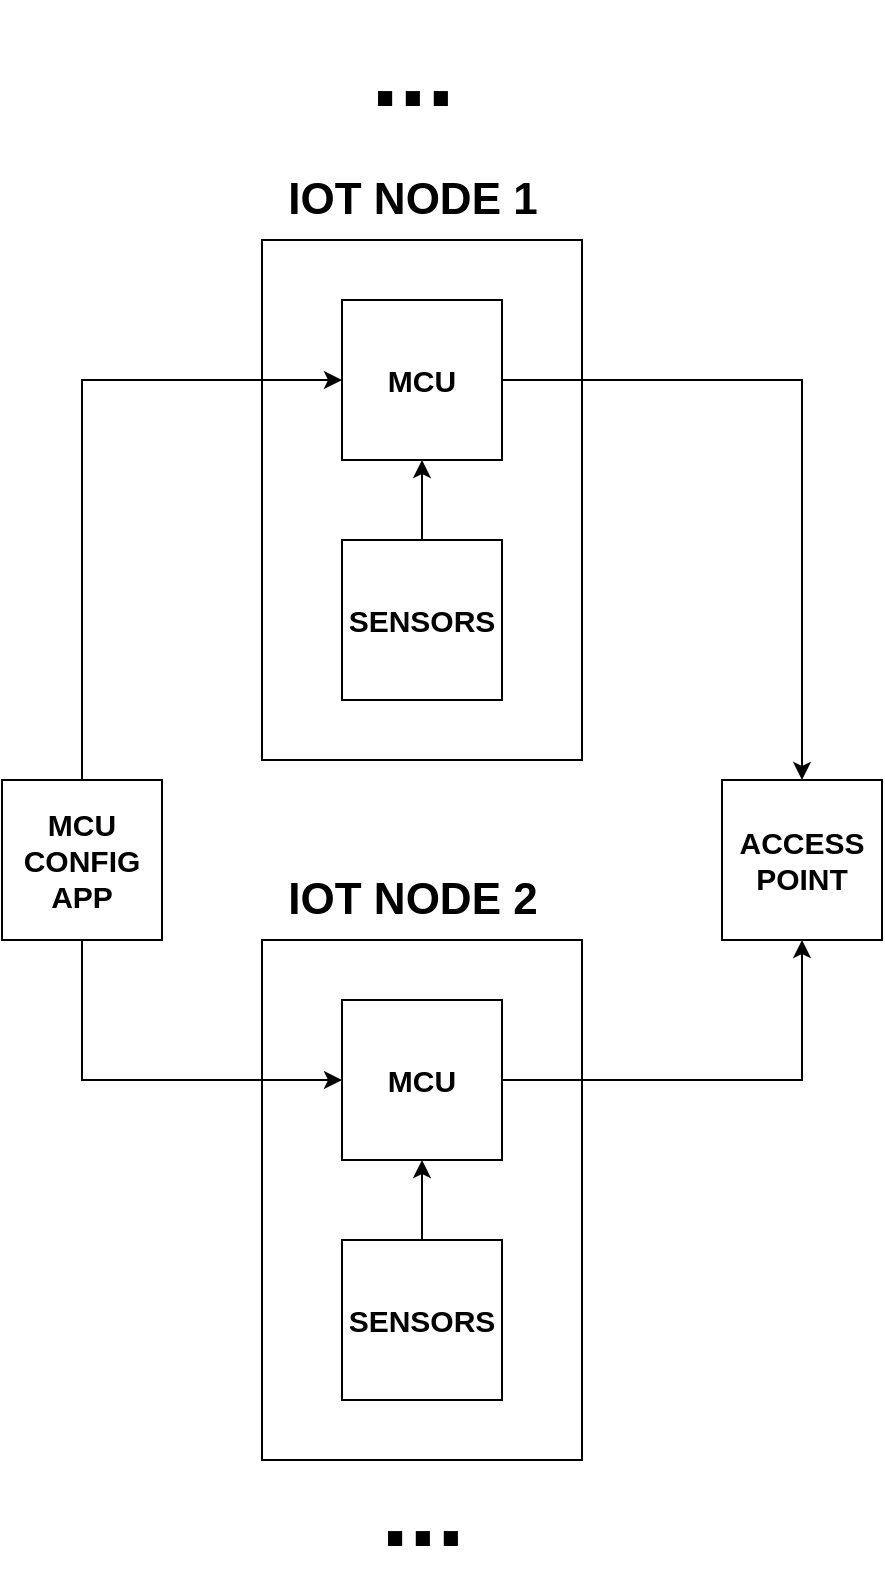 <mxfile version="21.5.0" type="device">
  <diagram name="Página-1" id="hPsSL6qZW7xpYR3QuTbb">
    <mxGraphModel dx="1877" dy="621" grid="1" gridSize="10" guides="1" tooltips="1" connect="1" arrows="1" fold="1" page="1" pageScale="1" pageWidth="827" pageHeight="1169" math="0" shadow="0">
      <root>
        <mxCell id="0" />
        <mxCell id="1" parent="0" />
        <mxCell id="dxivSuH3IM0CT77Aezv6-1" value="" style="rounded=0;whiteSpace=wrap;html=1;fontStyle=1" parent="1" vertex="1">
          <mxGeometry x="120" y="170" width="160" height="260" as="geometry" />
        </mxCell>
        <mxCell id="d_SXLutLmjOx1EQiBmjM-51" style="edgeStyle=orthogonalEdgeStyle;rounded=0;orthogonalLoop=1;jettySize=auto;html=1;fontStyle=1" parent="1" source="UxGGxqC0vyLlW2N5m067-21" target="d_SXLutLmjOx1EQiBmjM-50" edge="1">
          <mxGeometry relative="1" as="geometry">
            <mxPoint x="450" y="190" as="sourcePoint" />
          </mxGeometry>
        </mxCell>
        <mxCell id="d_SXLutLmjOx1EQiBmjM-49" style="edgeStyle=orthogonalEdgeStyle;rounded=0;orthogonalLoop=1;jettySize=auto;html=1;fontStyle=1" parent="1" source="d_SXLutLmjOx1EQiBmjM-48" target="UxGGxqC0vyLlW2N5m067-21" edge="1">
          <mxGeometry relative="1" as="geometry">
            <mxPoint x="-80" y="190" as="targetPoint" />
            <Array as="points">
              <mxPoint x="30" y="240" />
            </Array>
          </mxGeometry>
        </mxCell>
        <mxCell id="d_SXLutLmjOx1EQiBmjM-48" value="MCU&lt;br&gt;CONFIG&lt;br&gt;APP" style="whiteSpace=wrap;html=1;aspect=fixed;fontStyle=1;fontSize=15;" parent="1" vertex="1">
          <mxGeometry x="-10" y="440" width="80" height="80" as="geometry" />
        </mxCell>
        <mxCell id="d_SXLutLmjOx1EQiBmjM-50" value="ACCESS POINT" style="whiteSpace=wrap;html=1;aspect=fixed;fontStyle=1;fontSize=15;" parent="1" vertex="1">
          <mxGeometry x="350" y="440" width="80" height="80" as="geometry" />
        </mxCell>
        <mxCell id="dxivSuH3IM0CT77Aezv6-2" value="IOT NODE 1" style="text;html=1;align=center;verticalAlign=middle;resizable=0;points=[];autosize=1;strokeColor=none;fillColor=none;fontStyle=1;fontSize=22;" parent="1" vertex="1">
          <mxGeometry x="120" y="130" width="150" height="40" as="geometry" />
        </mxCell>
        <mxCell id="UxGGxqC0vyLlW2N5m067-21" value="MCU" style="whiteSpace=wrap;html=1;aspect=fixed;fontSize=15;fontStyle=1" parent="1" vertex="1">
          <mxGeometry x="160" y="200" width="80" height="80" as="geometry" />
        </mxCell>
        <mxCell id="UxGGxqC0vyLlW2N5m067-22" value="SENSORS" style="whiteSpace=wrap;html=1;aspect=fixed;fontSize=15;fontStyle=1" parent="1" vertex="1">
          <mxGeometry x="160" y="320" width="80" height="80" as="geometry" />
        </mxCell>
        <mxCell id="E_KyumPtWkaLQRaVW-gx-5" value="" style="rounded=0;whiteSpace=wrap;html=1;fontStyle=1" parent="1" vertex="1">
          <mxGeometry x="120" y="520" width="160" height="260" as="geometry" />
        </mxCell>
        <mxCell id="UxGGxqC0vyLlW2N5m067-24" style="edgeStyle=orthogonalEdgeStyle;rounded=0;orthogonalLoop=1;jettySize=auto;html=1;fontStyle=1" parent="1" source="UxGGxqC0vyLlW2N5m067-22" target="UxGGxqC0vyLlW2N5m067-21" edge="1">
          <mxGeometry relative="1" as="geometry">
            <mxPoint x="180" y="240" as="sourcePoint" />
            <mxPoint x="240" y="240" as="targetPoint" />
          </mxGeometry>
        </mxCell>
        <mxCell id="E_KyumPtWkaLQRaVW-gx-6" value="IOT NODE 2" style="text;html=1;align=center;verticalAlign=middle;resizable=0;points=[];autosize=1;strokeColor=none;fillColor=none;fontStyle=1;fontSize=22;" parent="1" vertex="1">
          <mxGeometry x="120" y="480" width="150" height="40" as="geometry" />
        </mxCell>
        <mxCell id="E_KyumPtWkaLQRaVW-gx-11" style="edgeStyle=orthogonalEdgeStyle;rounded=0;orthogonalLoop=1;jettySize=auto;html=1;" parent="1" source="E_KyumPtWkaLQRaVW-gx-7" target="d_SXLutLmjOx1EQiBmjM-50" edge="1">
          <mxGeometry relative="1" as="geometry" />
        </mxCell>
        <mxCell id="E_KyumPtWkaLQRaVW-gx-7" value="MCU" style="whiteSpace=wrap;html=1;aspect=fixed;fontSize=15;fontStyle=1" parent="1" vertex="1">
          <mxGeometry x="160" y="550" width="80" height="80" as="geometry" />
        </mxCell>
        <mxCell id="E_KyumPtWkaLQRaVW-gx-8" value="SENSORS" style="whiteSpace=wrap;html=1;aspect=fixed;fontSize=15;fontStyle=1" parent="1" vertex="1">
          <mxGeometry x="160" y="670" width="80" height="80" as="geometry" />
        </mxCell>
        <mxCell id="E_KyumPtWkaLQRaVW-gx-9" style="edgeStyle=orthogonalEdgeStyle;rounded=0;orthogonalLoop=1;jettySize=auto;html=1;fontStyle=1" parent="1" source="E_KyumPtWkaLQRaVW-gx-8" target="E_KyumPtWkaLQRaVW-gx-7" edge="1">
          <mxGeometry relative="1" as="geometry">
            <mxPoint x="180" y="590" as="sourcePoint" />
            <mxPoint x="240" y="590" as="targetPoint" />
          </mxGeometry>
        </mxCell>
        <mxCell id="E_KyumPtWkaLQRaVW-gx-10" style="edgeStyle=orthogonalEdgeStyle;rounded=0;orthogonalLoop=1;jettySize=auto;html=1;" parent="1" source="d_SXLutLmjOx1EQiBmjM-48" target="E_KyumPtWkaLQRaVW-gx-7" edge="1">
          <mxGeometry relative="1" as="geometry">
            <Array as="points">
              <mxPoint x="30" y="590" />
            </Array>
          </mxGeometry>
        </mxCell>
        <mxCell id="E_KyumPtWkaLQRaVW-gx-12" value="..." style="text;html=1;align=center;verticalAlign=middle;resizable=0;points=[];autosize=1;strokeColor=none;fillColor=none;fontSize=50;fontStyle=1" parent="1" vertex="1">
          <mxGeometry x="165" y="770" width="70" height="70" as="geometry" />
        </mxCell>
        <mxCell id="E_KyumPtWkaLQRaVW-gx-13" value="..." style="text;html=1;align=center;verticalAlign=middle;resizable=0;points=[];autosize=1;strokeColor=none;fillColor=none;fontSize=50;fontStyle=1" parent="1" vertex="1">
          <mxGeometry x="160" y="50" width="70" height="70" as="geometry" />
        </mxCell>
      </root>
    </mxGraphModel>
  </diagram>
</mxfile>
